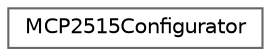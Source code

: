 digraph "Graphical Class Hierarchy"
{
 // LATEX_PDF_SIZE
  bgcolor="transparent";
  edge [fontname=Helvetica,fontsize=10,labelfontname=Helvetica,labelfontsize=10];
  node [fontname=Helvetica,fontsize=10,shape=box,height=0.2,width=0.4];
  rankdir="LR";
  Node0 [id="Node000000",label="MCP2515Configurator",height=0.2,width=0.4,color="grey40", fillcolor="white", style="filled",URL="$classMCP2515Configurator.html",tooltip=" "];
}
